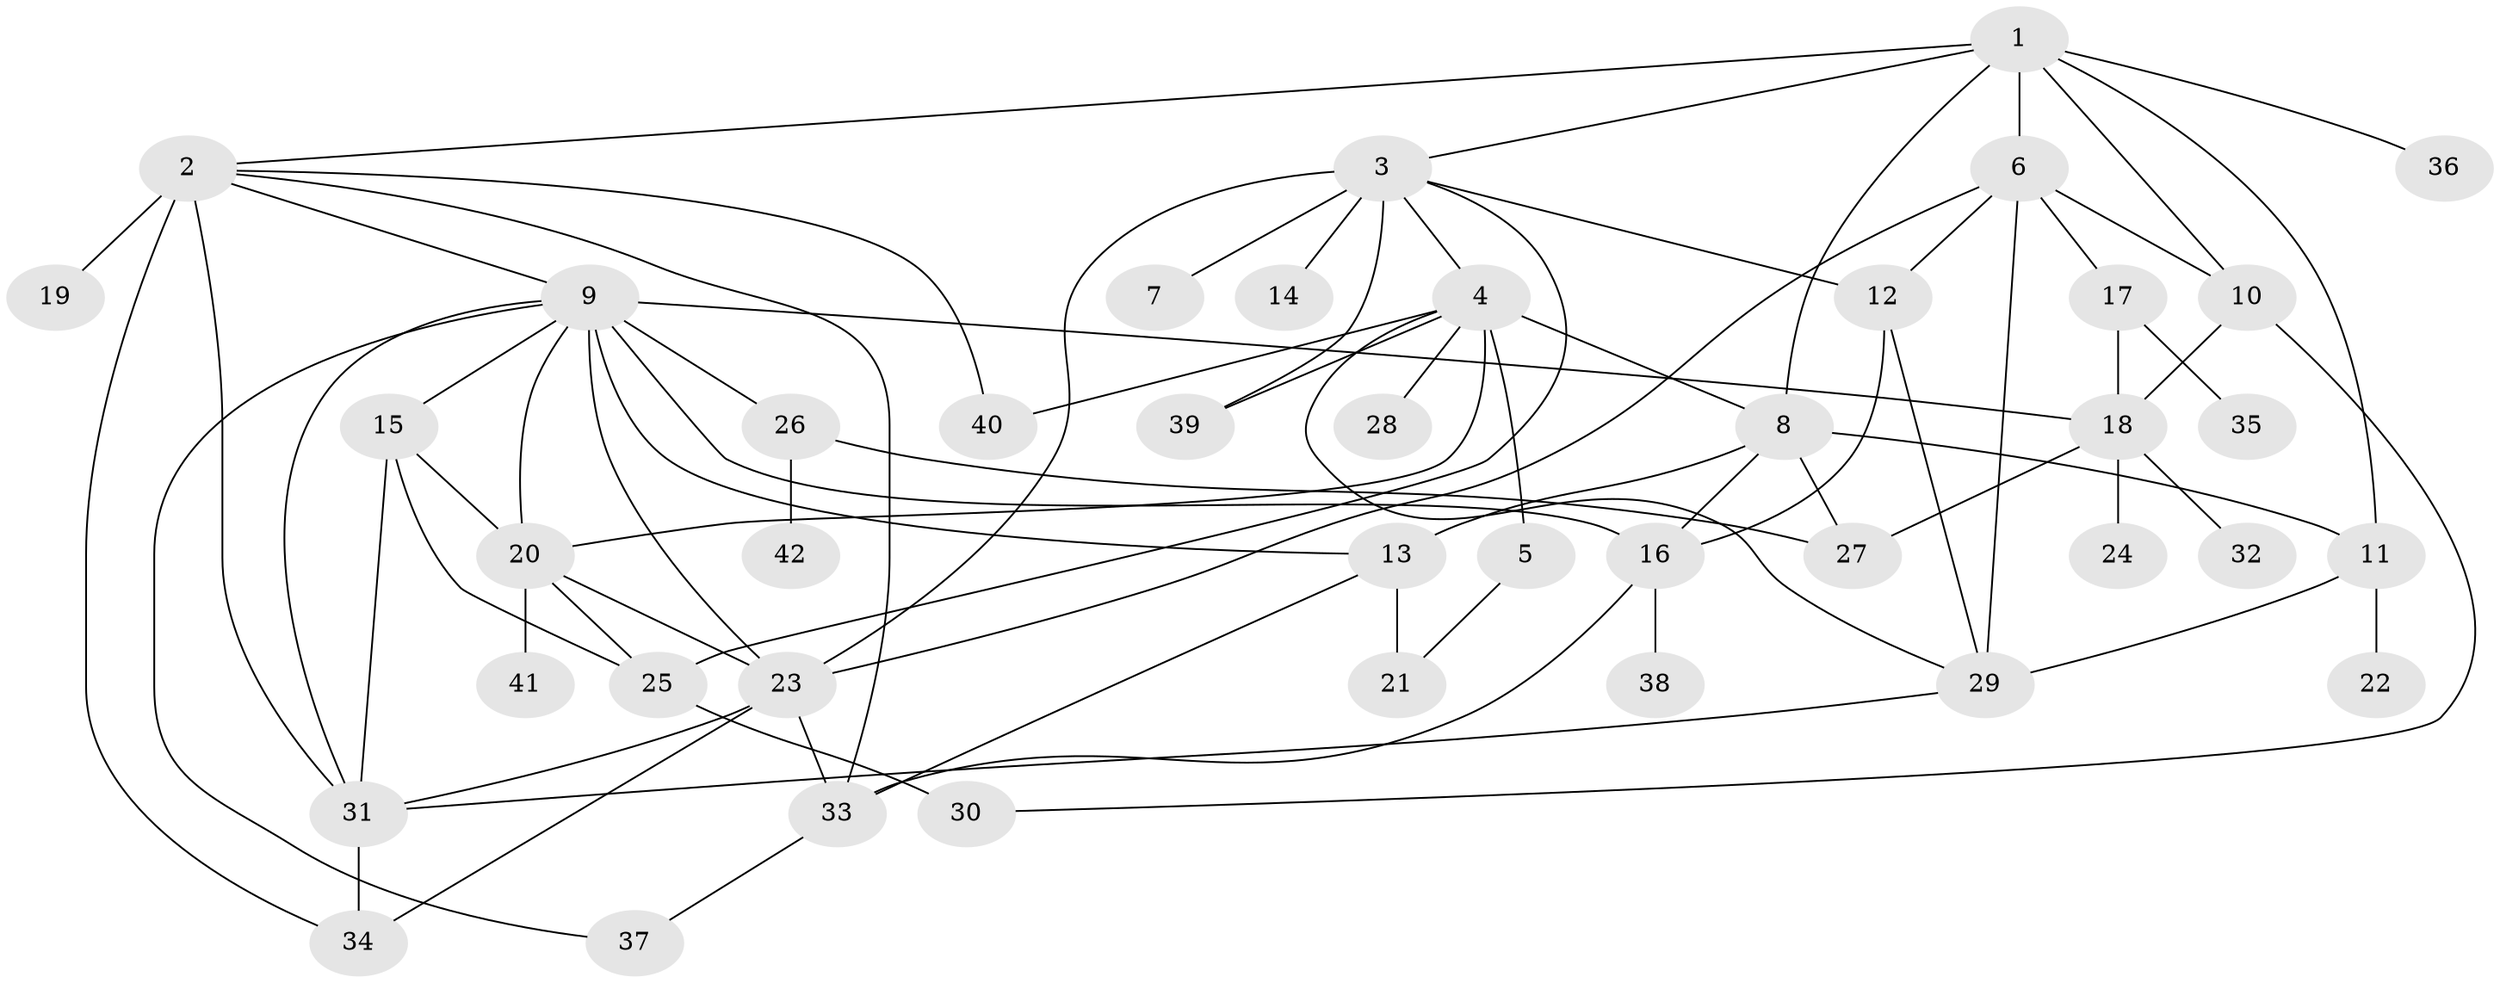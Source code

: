 // original degree distribution, {9: 0.011904761904761904, 12: 0.011904761904761904, 16: 0.023809523809523808, 10: 0.011904761904761904, 3: 0.08333333333333333, 6: 0.07142857142857142, 1: 0.5, 7: 0.05952380952380952, 5: 0.011904761904761904, 4: 0.08333333333333333, 2: 0.13095238095238096}
// Generated by graph-tools (version 1.1) at 2025/35/03/09/25 02:35:33]
// undirected, 42 vertices, 76 edges
graph export_dot {
graph [start="1"]
  node [color=gray90,style=filled];
  1;
  2;
  3;
  4;
  5;
  6;
  7;
  8;
  9;
  10;
  11;
  12;
  13;
  14;
  15;
  16;
  17;
  18;
  19;
  20;
  21;
  22;
  23;
  24;
  25;
  26;
  27;
  28;
  29;
  30;
  31;
  32;
  33;
  34;
  35;
  36;
  37;
  38;
  39;
  40;
  41;
  42;
  1 -- 2 [weight=1.0];
  1 -- 3 [weight=1.0];
  1 -- 6 [weight=1.0];
  1 -- 8 [weight=1.0];
  1 -- 10 [weight=1.0];
  1 -- 11 [weight=1.0];
  1 -- 36 [weight=1.0];
  2 -- 9 [weight=1.0];
  2 -- 19 [weight=4.0];
  2 -- 31 [weight=1.0];
  2 -- 33 [weight=1.0];
  2 -- 34 [weight=1.0];
  2 -- 40 [weight=1.0];
  3 -- 4 [weight=1.0];
  3 -- 7 [weight=3.0];
  3 -- 12 [weight=2.0];
  3 -- 14 [weight=1.0];
  3 -- 23 [weight=1.0];
  3 -- 25 [weight=1.0];
  3 -- 39 [weight=1.0];
  4 -- 5 [weight=1.0];
  4 -- 8 [weight=1.0];
  4 -- 20 [weight=1.0];
  4 -- 28 [weight=1.0];
  4 -- 29 [weight=1.0];
  4 -- 39 [weight=1.0];
  4 -- 40 [weight=1.0];
  5 -- 21 [weight=1.0];
  6 -- 10 [weight=1.0];
  6 -- 12 [weight=1.0];
  6 -- 17 [weight=2.0];
  6 -- 23 [weight=1.0];
  6 -- 29 [weight=2.0];
  8 -- 11 [weight=1.0];
  8 -- 13 [weight=1.0];
  8 -- 16 [weight=1.0];
  8 -- 27 [weight=1.0];
  9 -- 13 [weight=1.0];
  9 -- 15 [weight=1.0];
  9 -- 16 [weight=1.0];
  9 -- 18 [weight=1.0];
  9 -- 20 [weight=1.0];
  9 -- 23 [weight=1.0];
  9 -- 26 [weight=3.0];
  9 -- 31 [weight=1.0];
  9 -- 37 [weight=1.0];
  10 -- 18 [weight=1.0];
  10 -- 30 [weight=1.0];
  11 -- 22 [weight=2.0];
  11 -- 29 [weight=1.0];
  12 -- 16 [weight=1.0];
  12 -- 29 [weight=1.0];
  13 -- 21 [weight=2.0];
  13 -- 33 [weight=1.0];
  15 -- 20 [weight=1.0];
  15 -- 25 [weight=1.0];
  15 -- 31 [weight=1.0];
  16 -- 33 [weight=1.0];
  16 -- 38 [weight=1.0];
  17 -- 18 [weight=1.0];
  17 -- 35 [weight=1.0];
  18 -- 24 [weight=1.0];
  18 -- 27 [weight=1.0];
  18 -- 32 [weight=1.0];
  20 -- 23 [weight=1.0];
  20 -- 25 [weight=1.0];
  20 -- 41 [weight=1.0];
  23 -- 31 [weight=1.0];
  23 -- 33 [weight=1.0];
  23 -- 34 [weight=1.0];
  25 -- 30 [weight=2.0];
  26 -- 27 [weight=1.0];
  26 -- 42 [weight=1.0];
  29 -- 31 [weight=1.0];
  31 -- 34 [weight=1.0];
  33 -- 37 [weight=1.0];
}
